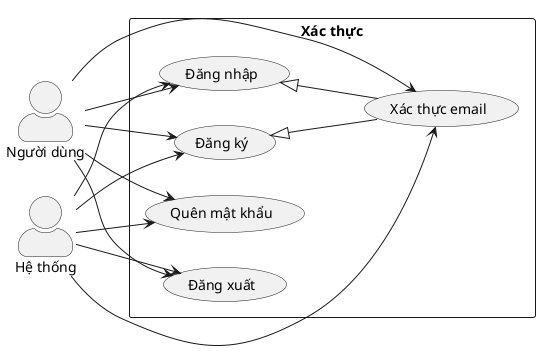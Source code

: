 @startuml Authentication Use Case Diagram

left to right direction
skinparam packageStyle rectangle
skinparam actorStyle awesome

actor "Người dùng" as User
actor "Hệ thống" as System

rectangle "Xác thực" {
  usecase "Đăng nhập" as UC1
  usecase "Đăng ký" as UC2
  usecase "Quên mật khẩu" as UC3
  usecase "Xác thực email" as UC4
  usecase "Đăng xuất" as UC5
}

User --> UC1
User --> UC2
User --> UC3
User --> UC4
User --> UC5

System --> UC1
System --> UC2
System --> UC3
System --> UC4
System --> UC5

UC1 <|-- UC4
UC2 <|-- UC4

@enduml 